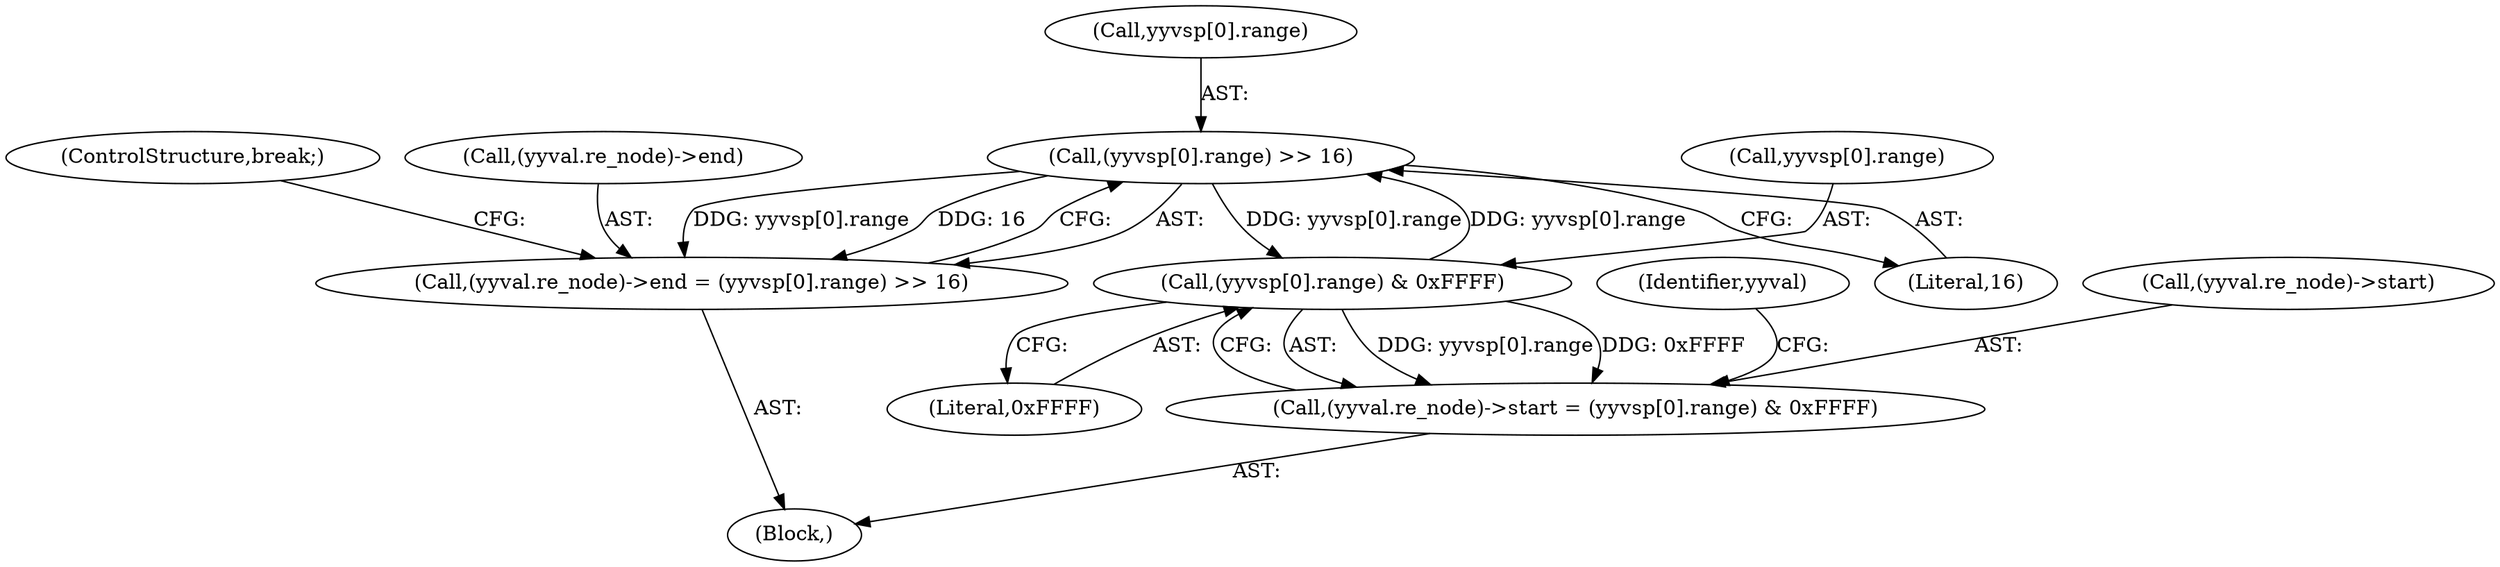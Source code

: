 digraph "0_yara_925bcf3c3b0a28b5b78e25d9efda5c0bf27ae699_1@array" {
"1001222" [label="(Call,(yyvsp[0].range) >> 16)"];
"1001209" [label="(Call,(yyvsp[0].range) & 0xFFFF)"];
"1001222" [label="(Call,(yyvsp[0].range) >> 16)"];
"1001203" [label="(Call,(yyval.re_node)->start = (yyvsp[0].range) & 0xFFFF)"];
"1001216" [label="(Call,(yyval.re_node)->end = (yyvsp[0].range) >> 16)"];
"1001209" [label="(Call,(yyvsp[0].range) & 0xFFFF)"];
"1001129" [label="(Block,)"];
"1001223" [label="(Call,yyvsp[0].range)"];
"1001229" [label="(ControlStructure,break;)"];
"1001219" [label="(Identifier,yyval)"];
"1001228" [label="(Literal,16)"];
"1001216" [label="(Call,(yyval.re_node)->end = (yyvsp[0].range) >> 16)"];
"1001217" [label="(Call,(yyval.re_node)->end)"];
"1001204" [label="(Call,(yyval.re_node)->start)"];
"1001222" [label="(Call,(yyvsp[0].range) >> 16)"];
"1001203" [label="(Call,(yyval.re_node)->start = (yyvsp[0].range) & 0xFFFF)"];
"1001210" [label="(Call,yyvsp[0].range)"];
"1001215" [label="(Literal,0xFFFF)"];
"1001222" -> "1001216"  [label="AST: "];
"1001222" -> "1001228"  [label="CFG: "];
"1001223" -> "1001222"  [label="AST: "];
"1001228" -> "1001222"  [label="AST: "];
"1001216" -> "1001222"  [label="CFG: "];
"1001222" -> "1001209"  [label="DDG: yyvsp[0].range"];
"1001222" -> "1001216"  [label="DDG: yyvsp[0].range"];
"1001222" -> "1001216"  [label="DDG: 16"];
"1001209" -> "1001222"  [label="DDG: yyvsp[0].range"];
"1001209" -> "1001203"  [label="AST: "];
"1001209" -> "1001215"  [label="CFG: "];
"1001210" -> "1001209"  [label="AST: "];
"1001215" -> "1001209"  [label="AST: "];
"1001203" -> "1001209"  [label="CFG: "];
"1001209" -> "1001203"  [label="DDG: yyvsp[0].range"];
"1001209" -> "1001203"  [label="DDG: 0xFFFF"];
"1001203" -> "1001129"  [label="AST: "];
"1001204" -> "1001203"  [label="AST: "];
"1001219" -> "1001203"  [label="CFG: "];
"1001216" -> "1001129"  [label="AST: "];
"1001217" -> "1001216"  [label="AST: "];
"1001229" -> "1001216"  [label="CFG: "];
}
